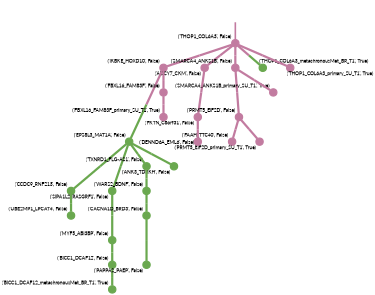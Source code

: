 strict digraph  {
graph[splines=false]; nodesep=0.7; rankdir=TB; ranksep=0.6; forcelabels=true; dpi=600; size=2.5;
0 [color="#c27ba0ff", fillcolor="#c27ba0ff", fixedsize=true, fontname=Lato, fontsize="12pt", height="0.25", label="", penwidth=3, shape=circle, style=filled, xlabel="('THOP1_COL6A3', False)"];
11 [color="#c27ba0ff", fillcolor="#c27ba0ff", fixedsize=true, fontname=Lato, fontsize="12pt", height="0.25", label="", penwidth=3, shape=circle, style=filled, xlabel="('IKBKE_HOXD10', False)"];
17 [color="#c27ba0ff", fillcolor="#c27ba0ff", fixedsize=true, fontname=Lato, fontsize="12pt", height="0.25", label="", penwidth=3, shape=circle, style=filled, xlabel="('ADCY7_CKM', False)"];
19 [color="#c27ba0ff", fillcolor="#c27ba0ff", fixedsize=true, fontname=Lato, fontsize="12pt", height="0.25", label="", penwidth=3, shape=circle, style=filled, xlabel="('SMARCA4_ANKS1B', False)"];
20 [color="#6aa84fff", fillcolor="#6aa84fff", fixedsize=true, fontname=Lato, fontsize="12pt", height="0.25", label="", penwidth=3, shape=circle, style=filled, xlabel="('THOP1_COL6A3_metachronousMet_BR_T1', True)"];
22 [color="#c27ba0ff", fillcolor="#c27ba0ff", fixedsize=true, fontname=Lato, fontsize="12pt", height="0.25", label="", penwidth=3, shape=circle, style=filled, xlabel="('THOP1_COL6A3_primary_SU_T1', True)"];
1 [color="#6aa84fff", fillcolor="#6aa84fff", fixedsize=true, fontname=Lato, fontsize="12pt", height="0.25", label="", penwidth=3, shape=circle, style=filled, xlabel="('EPS8L3_MAT1A', False)"];
4 [color="#6aa84fff", fillcolor="#6aa84fff", fixedsize=true, fontname=Lato, fontsize="12pt", height="0.25", label="", penwidth=3, shape=circle, style=filled, xlabel="('CCDC9_RNF213', False)"];
6 [color="#6aa84fff", fillcolor="#6aa84fff", fixedsize=true, fontname=Lato, fontsize="12pt", height="0.25", label="", penwidth=3, shape=circle, style=filled, xlabel="('SIPA1L2_RASGRF1', False)"];
16 [color="#6aa84fff", fillcolor="#6aa84fff", fixedsize=true, fontname=Lato, fontsize="12pt", height="0.25", label="", penwidth=3, shape=circle, style=filled, xlabel="('TXNRD1_FLG-AS1', False)"];
18 [color="#6aa84fff", fillcolor="#6aa84fff", fixedsize=true, fontname=Lato, fontsize="12pt", height="0.25", label="", penwidth=3, shape=circle, style=filled, xlabel="('ANK3_TDRKH', False)"];
2 [color="#c27ba0ff", fillcolor="#c27ba0ff", fixedsize=true, fontname=Lato, fontsize="12pt", height="0.25", label="", penwidth=3, shape=circle, style=filled, xlabel="('PRMT5_EIF2D', False)"];
15 [color="#c27ba0ff", fillcolor="#c27ba0ff", fixedsize=true, fontname=Lato, fontsize="12pt", height="0.25", label="", penwidth=3, shape=circle, style=filled, xlabel="('FAAH_TTC40', False)"];
23 [color="#c27ba0ff", fillcolor="#c27ba0ff", fixedsize=true, fontname=Lato, fontsize="12pt", height="0.25", label="", penwidth=3, shape=circle, style=filled, xlabel="('PRMT5_EIF2D_primary_SU_T1', True)"];
3 [color="#c27ba0ff", fillcolor="#c27ba0ff", fixedsize=true, fontname=Lato, fontsize="12pt", height="0.25", label="", penwidth=3, shape=circle, style=filled, xlabel="('FKTN_C8orf31', False)"];
8 [color="#c27ba0ff", fillcolor="#c27ba0ff", fixedsize=true, fontname=Lato, fontsize="12pt", height="0.25", label="", penwidth=3, shape=circle, style=filled, xlabel="('DENND6A_EML6', False)"];
14 [color="#6aa84fff", fillcolor="#6aa84fff", fixedsize=true, fontname=Lato, fontsize="12pt", height="0.25", label="", penwidth=3, shape=circle, style=filled, xlabel="('UBE2MP1_LPCAT4', False)"];
7 [color="#6aa84fff", fillcolor="#6aa84fff", fixedsize=true, fontname=Lato, fontsize="12pt", height="0.25", label="", penwidth=3, shape=circle, style=filled, xlabel="('MYF5_ABI3BP', False)"];
13 [color="#6aa84fff", fillcolor="#6aa84fff", fixedsize=true, fontname=Lato, fontsize="12pt", height="0.25", label="", penwidth=3, shape=circle, style=filled, xlabel="('BICC1_DCAF12', False)"];
9 [color="#c27ba0ff", fillcolor="#c27ba0ff", fixedsize=true, fontname=Lato, fontsize="12pt", height="0.25", label="", penwidth=3, shape=circle, style=filled, xlabel="('FBXL16_FAM83F', False)"];
24 [color="#c27ba0ff", fillcolor="#c27ba0ff", fixedsize=true, fontname=Lato, fontsize="12pt", height="0.25", label="", penwidth=3, shape=circle, style=filled, xlabel="('FBXL16_FAM83F_primary_SU_T1', True)"];
10 [color="#6aa84fff", fillcolor="#6aa84fff", fixedsize=true, fontname=Lato, fontsize="12pt", height="0.25", label="", penwidth=3, shape=circle, style=filled, xlabel="('WARS2_BDNF', False)"];
12 [color="#6aa84fff", fillcolor="#6aa84fff", fixedsize=true, fontname=Lato, fontsize="12pt", height="0.25", label="", penwidth=3, shape=circle, style=filled, xlabel="('CACNA1D_BRD3', False)"];
5 [color="#6aa84fff", fillcolor="#6aa84fff", fixedsize=true, fontname=Lato, fontsize="12pt", height="0.25", label="", penwidth=3, shape=circle, style=filled, xlabel="('PAPPA2_PAEP', False)"];
21 [color="#6aa84fff", fillcolor="#6aa84fff", fixedsize=true, fontname=Lato, fontsize="12pt", height="0.25", label="", penwidth=3, shape=circle, style=filled, xlabel="('BICC1_DCAF12_metachronousMet_BR_T1', True)"];
25 [color="#c27ba0ff", fillcolor="#c27ba0ff", fixedsize=true, fontname=Lato, fontsize="12pt", height="0.25", label="", penwidth=3, shape=circle, style=filled, xlabel="('SMARCA4_ANKS1B_primary_SU_T1', True)"];
normal [label="", penwidth=3, style=invis, xlabel="('THOP1_COL6A3', False)"];
0 -> 11  [arrowsize=0, color="#c27ba0ff;0.5:#c27ba0ff", minlen="1.6034482717514038", penwidth="5.5", style=solid];
0 -> 17  [arrowsize=0, color="#c27ba0ff;0.5:#c27ba0ff", minlen="1.1724138259887695", penwidth="5.5", style=solid];
0 -> 19  [arrowsize=0, color="#c27ba0ff;0.5:#c27ba0ff", minlen="1.137930989265442", penwidth="5.5", style=solid];
0 -> 20  [arrowsize=0, color="#c27ba0ff;0.5:#6aa84fff", minlen="1.0689655542373657", penwidth="5.5", style=solid];
0 -> 22  [arrowsize=0, color="#c27ba0ff;0.5:#c27ba0ff", minlen="1.0689655542373657", penwidth="5.5", style=solid];
11 -> 1  [arrowsize=0, color="#c27ba0ff;0.5:#6aa84fff", minlen="3.0", penwidth="5.5", style=solid];
11 -> 9  [arrowsize=0, color="#c27ba0ff;0.5:#c27ba0ff", minlen="1.7413792610168457", penwidth="5.5", style=solid];
17 -> 3  [arrowsize=0, color="#c27ba0ff;0.5:#c27ba0ff", minlen="2.775862216949463", penwidth="5.5", style=solid];
19 -> 2  [arrowsize=0, color="#c27ba0ff;0.5:#c27ba0ff", minlen="2.8620691299438477", penwidth="5.5", style=solid];
19 -> 25  [arrowsize=0, color="#c27ba0ff;0.5:#c27ba0ff", minlen="1.0689655542373657", penwidth="5.5", style=solid];
1 -> 4  [arrowsize=0, color="#6aa84fff;0.5:#6aa84fff", minlen="2.2413792610168457", penwidth="5.5", style=solid];
1 -> 6  [arrowsize=0, color="#6aa84fff;0.5:#6aa84fff", minlen="2.0172414779663086", penwidth="5.5", style=solid];
1 -> 16  [arrowsize=0, color="#6aa84fff;0.5:#6aa84fff", minlen="1.2068965435028076", penwidth="5.5", style=solid];
1 -> 18  [arrowsize=0, color="#6aa84fff;0.5:#6aa84fff", minlen="1.155172348022461", penwidth="5.5", style=solid];
4 -> 14  [arrowsize=0, color="#6aa84fff;0.5:#6aa84fff", minlen="1.3275861740112305", penwidth="5.5", style=solid];
6 -> 7  [arrowsize=0, color="#6aa84fff;0.5:#6aa84fff", minlen="2.0172414779663086", penwidth="5.5", style=solid];
16 -> 10  [arrowsize=0, color="#6aa84fff;0.5:#6aa84fff", minlen="1.6724138259887695", penwidth="5.5", style=solid];
2 -> 15  [arrowsize=0, color="#c27ba0ff;0.5:#c27ba0ff", minlen="1.2068965435028076", penwidth="5.5", style=solid];
2 -> 23  [arrowsize=0, color="#c27ba0ff;0.5:#c27ba0ff", minlen="1.0689655542373657", penwidth="5.5", style=solid];
3 -> 8  [arrowsize=0, color="#c27ba0ff;0.5:#c27ba0ff", minlen="1.982758641242981", penwidth="5.5", style=solid];
7 -> 13  [arrowsize=0, color="#6aa84fff;0.5:#6aa84fff", minlen="1.4137930870056152", penwidth="5.5", style=solid];
13 -> 21  [arrowsize=0, color="#6aa84fff;0.5:#6aa84fff", minlen="1.0689655542373657", penwidth="5.5", style=solid];
9 -> 24  [arrowsize=0, color="#c27ba0ff;0.5:#c27ba0ff", minlen="1.0689655542373657", penwidth="5.5", style=solid];
10 -> 12  [arrowsize=0, color="#6aa84fff;0.5:#6aa84fff", minlen="1.6034482717514038", penwidth="5.5", style=solid];
12 -> 5  [arrowsize=0, color="#6aa84fff;0.5:#6aa84fff", minlen="2.1724138259887695", penwidth="5.5", style=solid];
normal -> 0  [arrowsize=0, color="#c27ba0ff", label="", penwidth=4, style=solid];
}
